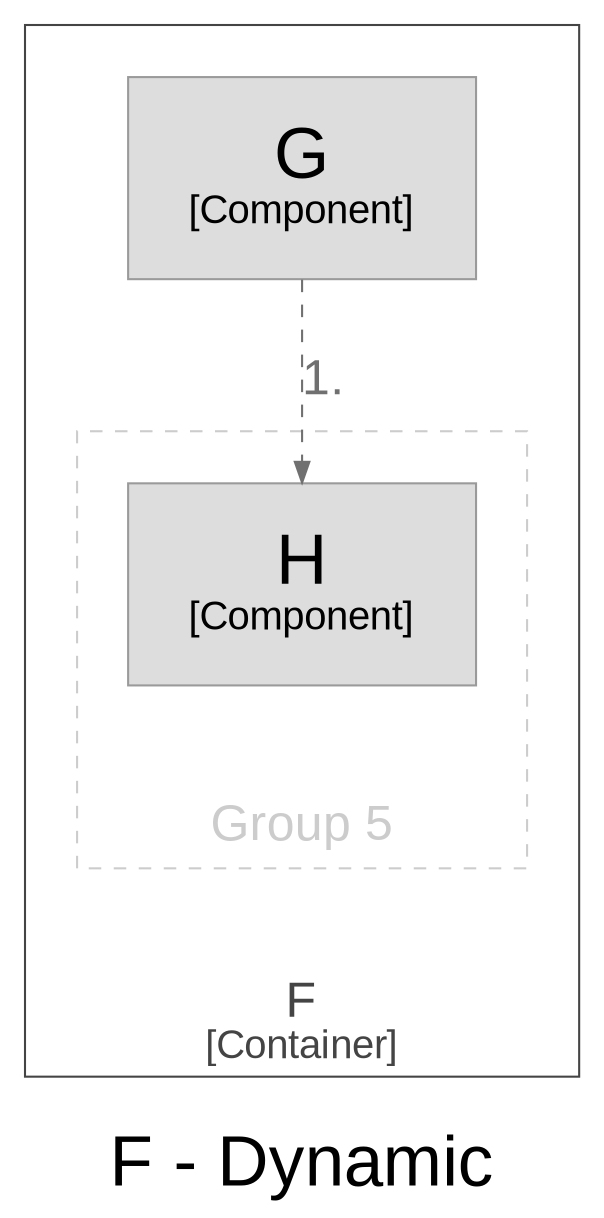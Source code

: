 digraph {
  compound=true
  graph [fontname="Arial", rankdir=TB, ranksep=1.0, nodesep=1.0]
  node [fontname="Arial", shape=box, margin="0.4,0.3"]
  edge [fontname="Arial"]
  label=<<br /><font point-size="34">F - Dynamic</font>>

  subgraph cluster_6 {
    margin=25
    label=<<font point-size="24"><br />F</font><br /><font point-size="19">[Container]</font>>
    labelloc=b
    color="#444444"
    fontcolor="#444444"
    fillcolor="#444444"

    subgraph "cluster_group_Group 5" {
      margin=25
      label=<<font point-size="24"><br />Group 5</font>>
      labelloc=b
      color="#cccccc"
      fontcolor="#cccccc"
      fillcolor="#ffffff"
      style="dashed"

      8 [id=8,shape=rect, label=<<font point-size="34">H</font><br /><font point-size="19">[Component]</font>>, style=filled, color="#9a9a9a", fillcolor="#dddddd", fontcolor="#000000"]
    }

    7 [id=7,shape=rect, label=<<font point-size="34">G</font><br /><font point-size="19">[Component]</font>>, style=filled, color="#9a9a9a", fillcolor="#dddddd", fontcolor="#000000"]
  }

  7 -> 8 [id=16, label=<<font point-size="24">1. </font>>, style="dashed", color="#707070", fontcolor="#707070"]
}